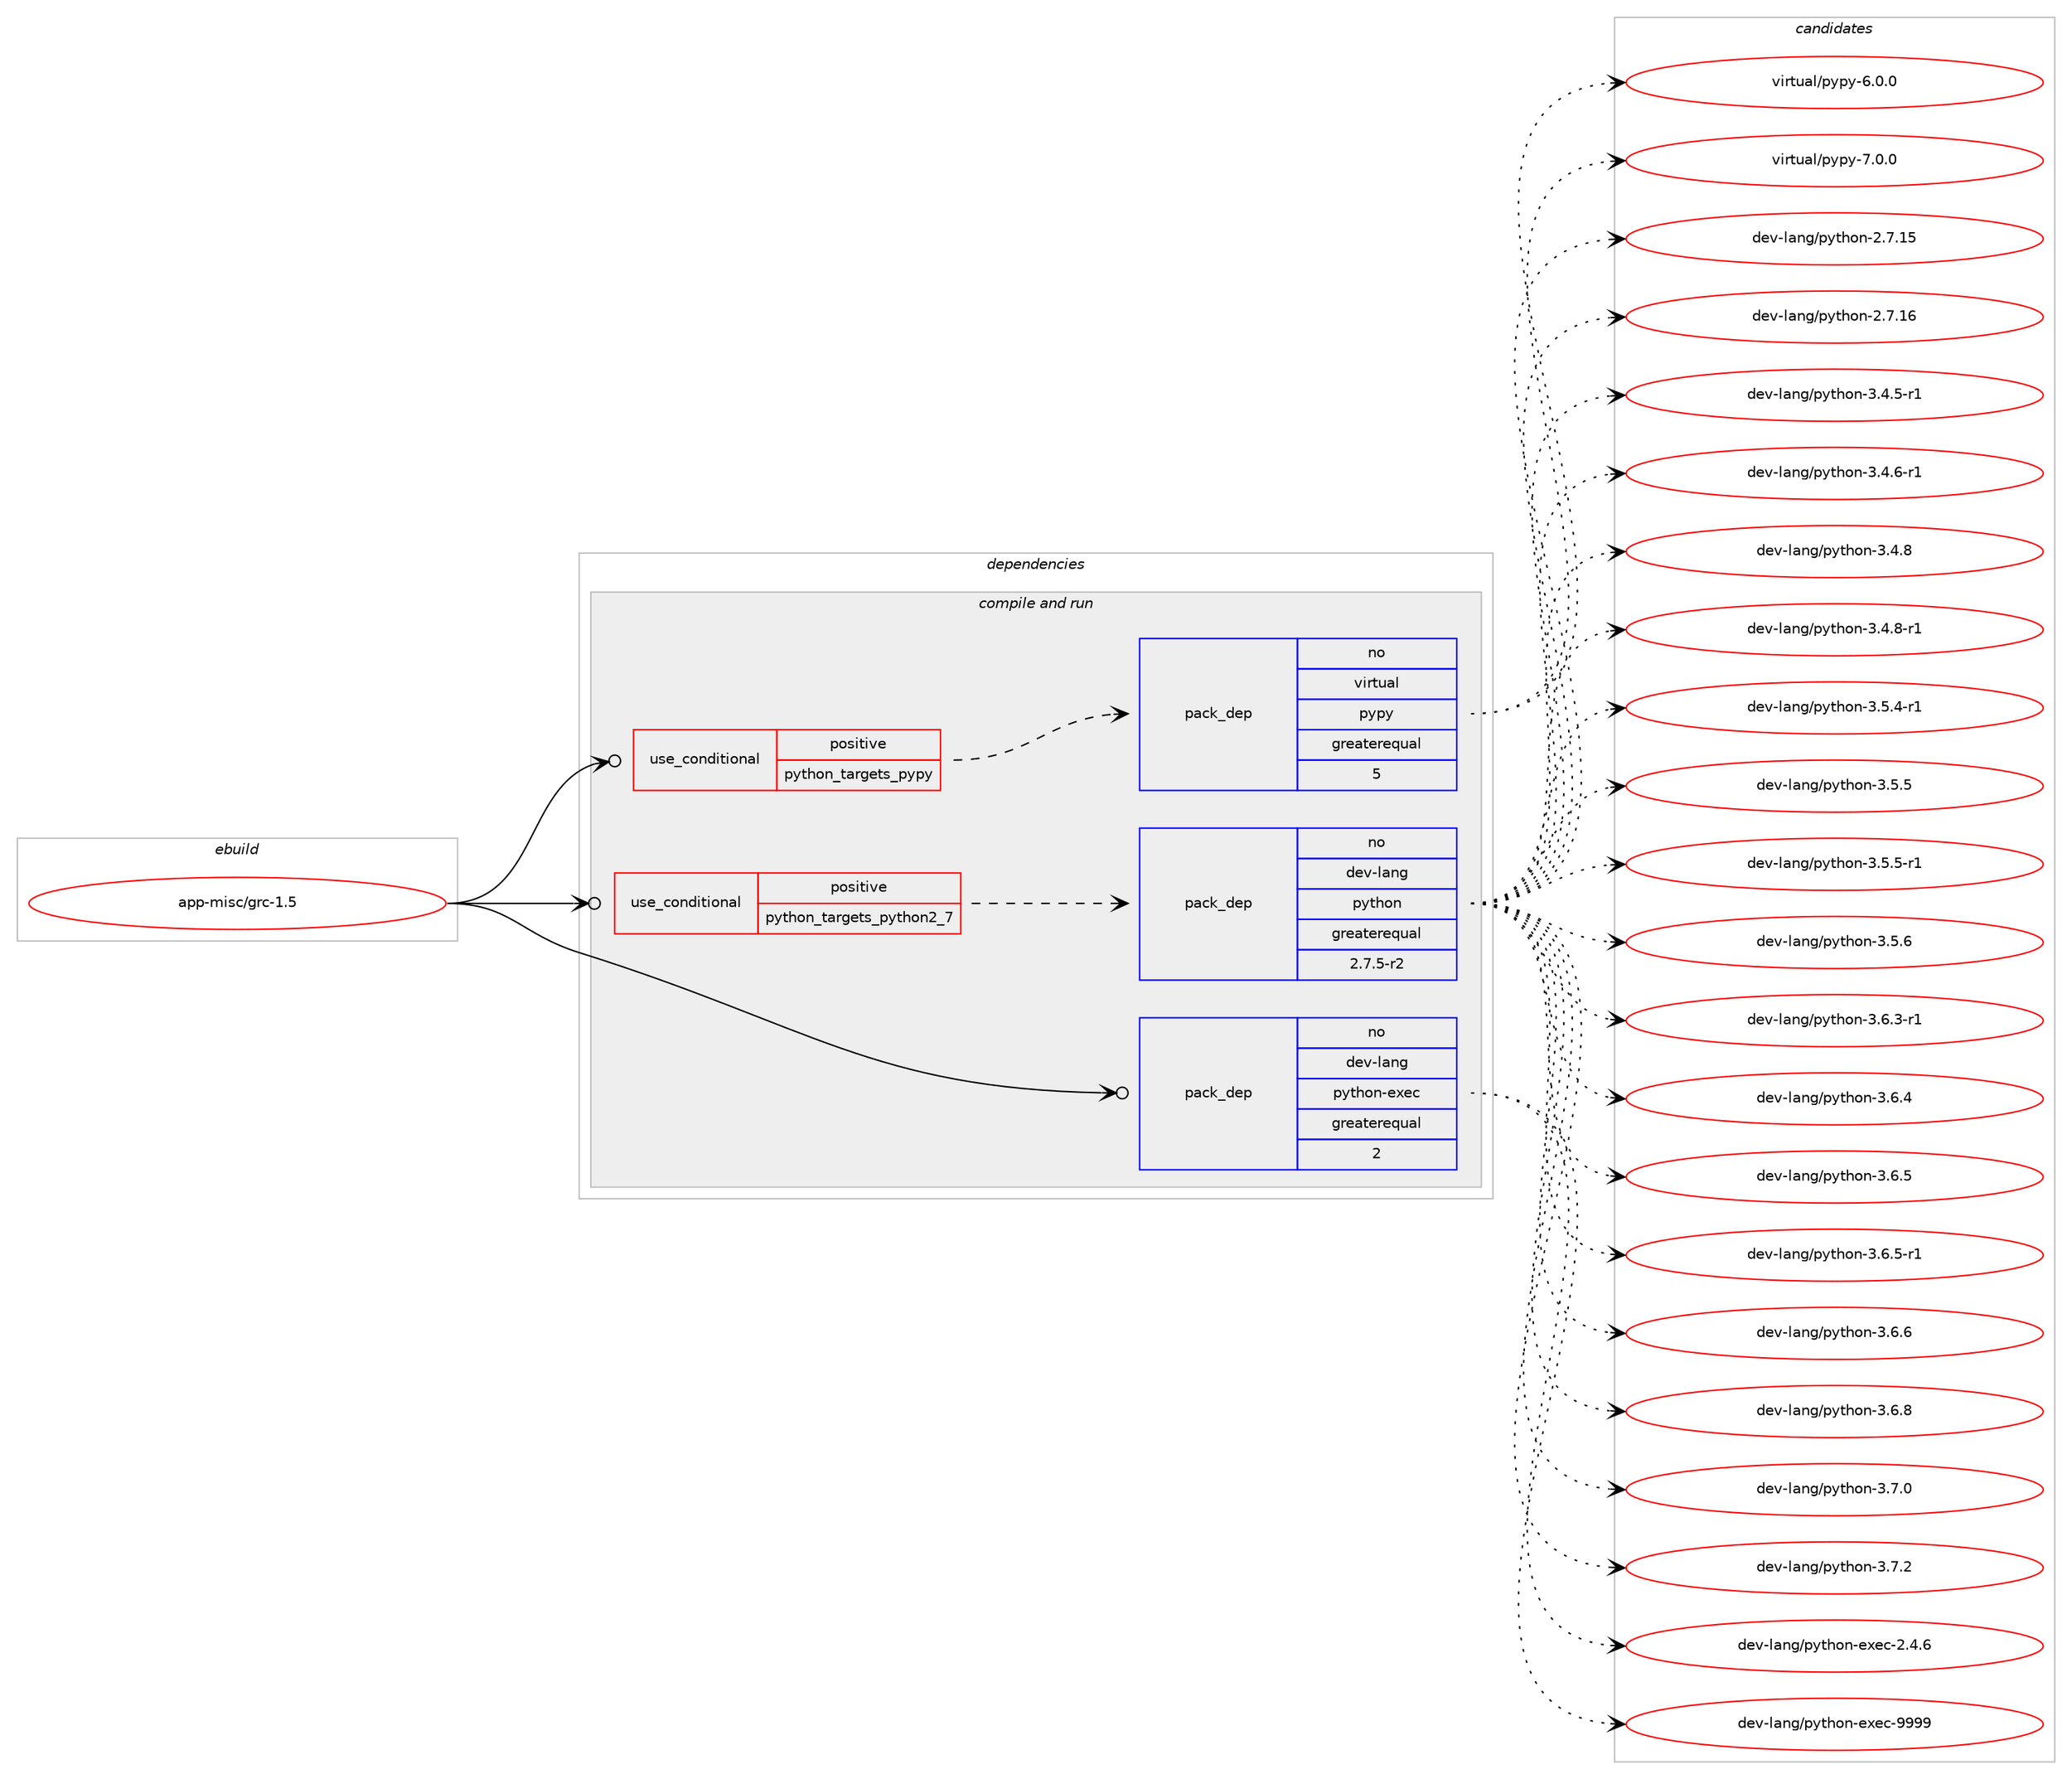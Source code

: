 digraph prolog {

# *************
# Graph options
# *************

newrank=true;
concentrate=true;
compound=true;
graph [rankdir=LR,fontname=Helvetica,fontsize=10,ranksep=1.5];#, ranksep=2.5, nodesep=0.2];
edge  [arrowhead=vee];
node  [fontname=Helvetica,fontsize=10];

# **********
# The ebuild
# **********

subgraph cluster_leftcol {
color=gray;
rank=same;
label=<<i>ebuild</i>>;
id [label="app-misc/grc-1.5", color=red, width=4, href="../app-misc/grc-1.5.svg"];
}

# ****************
# The dependencies
# ****************

subgraph cluster_midcol {
color=gray;
label=<<i>dependencies</i>>;
subgraph cluster_compile {
fillcolor="#eeeeee";
style=filled;
label=<<i>compile</i>>;
}
subgraph cluster_compileandrun {
fillcolor="#eeeeee";
style=filled;
label=<<i>compile and run</i>>;
subgraph cond353334 {
dependency1299149 [label=<<TABLE BORDER="0" CELLBORDER="1" CELLSPACING="0" CELLPADDING="4"><TR><TD ROWSPAN="3" CELLPADDING="10">use_conditional</TD></TR><TR><TD>positive</TD></TR><TR><TD>python_targets_pypy</TD></TR></TABLE>>, shape=none, color=red];
subgraph pack925599 {
dependency1299150 [label=<<TABLE BORDER="0" CELLBORDER="1" CELLSPACING="0" CELLPADDING="4" WIDTH="220"><TR><TD ROWSPAN="6" CELLPADDING="30">pack_dep</TD></TR><TR><TD WIDTH="110">no</TD></TR><TR><TD>virtual</TD></TR><TR><TD>pypy</TD></TR><TR><TD>greaterequal</TD></TR><TR><TD>5</TD></TR></TABLE>>, shape=none, color=blue];
}
dependency1299149:e -> dependency1299150:w [weight=20,style="dashed",arrowhead="vee"];
}
id:e -> dependency1299149:w [weight=20,style="solid",arrowhead="odotvee"];
subgraph cond353335 {
dependency1299151 [label=<<TABLE BORDER="0" CELLBORDER="1" CELLSPACING="0" CELLPADDING="4"><TR><TD ROWSPAN="3" CELLPADDING="10">use_conditional</TD></TR><TR><TD>positive</TD></TR><TR><TD>python_targets_python2_7</TD></TR></TABLE>>, shape=none, color=red];
subgraph pack925600 {
dependency1299152 [label=<<TABLE BORDER="0" CELLBORDER="1" CELLSPACING="0" CELLPADDING="4" WIDTH="220"><TR><TD ROWSPAN="6" CELLPADDING="30">pack_dep</TD></TR><TR><TD WIDTH="110">no</TD></TR><TR><TD>dev-lang</TD></TR><TR><TD>python</TD></TR><TR><TD>greaterequal</TD></TR><TR><TD>2.7.5-r2</TD></TR></TABLE>>, shape=none, color=blue];
}
dependency1299151:e -> dependency1299152:w [weight=20,style="dashed",arrowhead="vee"];
}
id:e -> dependency1299151:w [weight=20,style="solid",arrowhead="odotvee"];
subgraph pack925601 {
dependency1299153 [label=<<TABLE BORDER="0" CELLBORDER="1" CELLSPACING="0" CELLPADDING="4" WIDTH="220"><TR><TD ROWSPAN="6" CELLPADDING="30">pack_dep</TD></TR><TR><TD WIDTH="110">no</TD></TR><TR><TD>dev-lang</TD></TR><TR><TD>python-exec</TD></TR><TR><TD>greaterequal</TD></TR><TR><TD>2</TD></TR></TABLE>>, shape=none, color=blue];
}
id:e -> dependency1299153:w [weight=20,style="solid",arrowhead="odotvee"];
}
subgraph cluster_run {
fillcolor="#eeeeee";
style=filled;
label=<<i>run</i>>;
}
}

# **************
# The candidates
# **************

subgraph cluster_choices {
rank=same;
color=gray;
label=<<i>candidates</i>>;

subgraph choice925599 {
color=black;
nodesep=1;
choice1181051141161179710847112121112121455446484648 [label="virtual/pypy-6.0.0", color=red, width=4,href="../virtual/pypy-6.0.0.svg"];
choice1181051141161179710847112121112121455546484648 [label="virtual/pypy-7.0.0", color=red, width=4,href="../virtual/pypy-7.0.0.svg"];
dependency1299150:e -> choice1181051141161179710847112121112121455446484648:w [style=dotted,weight="100"];
dependency1299150:e -> choice1181051141161179710847112121112121455546484648:w [style=dotted,weight="100"];
}
subgraph choice925600 {
color=black;
nodesep=1;
choice10010111845108971101034711212111610411111045504655464953 [label="dev-lang/python-2.7.15", color=red, width=4,href="../dev-lang/python-2.7.15.svg"];
choice10010111845108971101034711212111610411111045504655464954 [label="dev-lang/python-2.7.16", color=red, width=4,href="../dev-lang/python-2.7.16.svg"];
choice1001011184510897110103471121211161041111104551465246534511449 [label="dev-lang/python-3.4.5-r1", color=red, width=4,href="../dev-lang/python-3.4.5-r1.svg"];
choice1001011184510897110103471121211161041111104551465246544511449 [label="dev-lang/python-3.4.6-r1", color=red, width=4,href="../dev-lang/python-3.4.6-r1.svg"];
choice100101118451089711010347112121116104111110455146524656 [label="dev-lang/python-3.4.8", color=red, width=4,href="../dev-lang/python-3.4.8.svg"];
choice1001011184510897110103471121211161041111104551465246564511449 [label="dev-lang/python-3.4.8-r1", color=red, width=4,href="../dev-lang/python-3.4.8-r1.svg"];
choice1001011184510897110103471121211161041111104551465346524511449 [label="dev-lang/python-3.5.4-r1", color=red, width=4,href="../dev-lang/python-3.5.4-r1.svg"];
choice100101118451089711010347112121116104111110455146534653 [label="dev-lang/python-3.5.5", color=red, width=4,href="../dev-lang/python-3.5.5.svg"];
choice1001011184510897110103471121211161041111104551465346534511449 [label="dev-lang/python-3.5.5-r1", color=red, width=4,href="../dev-lang/python-3.5.5-r1.svg"];
choice100101118451089711010347112121116104111110455146534654 [label="dev-lang/python-3.5.6", color=red, width=4,href="../dev-lang/python-3.5.6.svg"];
choice1001011184510897110103471121211161041111104551465446514511449 [label="dev-lang/python-3.6.3-r1", color=red, width=4,href="../dev-lang/python-3.6.3-r1.svg"];
choice100101118451089711010347112121116104111110455146544652 [label="dev-lang/python-3.6.4", color=red, width=4,href="../dev-lang/python-3.6.4.svg"];
choice100101118451089711010347112121116104111110455146544653 [label="dev-lang/python-3.6.5", color=red, width=4,href="../dev-lang/python-3.6.5.svg"];
choice1001011184510897110103471121211161041111104551465446534511449 [label="dev-lang/python-3.6.5-r1", color=red, width=4,href="../dev-lang/python-3.6.5-r1.svg"];
choice100101118451089711010347112121116104111110455146544654 [label="dev-lang/python-3.6.6", color=red, width=4,href="../dev-lang/python-3.6.6.svg"];
choice100101118451089711010347112121116104111110455146544656 [label="dev-lang/python-3.6.8", color=red, width=4,href="../dev-lang/python-3.6.8.svg"];
choice100101118451089711010347112121116104111110455146554648 [label="dev-lang/python-3.7.0", color=red, width=4,href="../dev-lang/python-3.7.0.svg"];
choice100101118451089711010347112121116104111110455146554650 [label="dev-lang/python-3.7.2", color=red, width=4,href="../dev-lang/python-3.7.2.svg"];
dependency1299152:e -> choice10010111845108971101034711212111610411111045504655464953:w [style=dotted,weight="100"];
dependency1299152:e -> choice10010111845108971101034711212111610411111045504655464954:w [style=dotted,weight="100"];
dependency1299152:e -> choice1001011184510897110103471121211161041111104551465246534511449:w [style=dotted,weight="100"];
dependency1299152:e -> choice1001011184510897110103471121211161041111104551465246544511449:w [style=dotted,weight="100"];
dependency1299152:e -> choice100101118451089711010347112121116104111110455146524656:w [style=dotted,weight="100"];
dependency1299152:e -> choice1001011184510897110103471121211161041111104551465246564511449:w [style=dotted,weight="100"];
dependency1299152:e -> choice1001011184510897110103471121211161041111104551465346524511449:w [style=dotted,weight="100"];
dependency1299152:e -> choice100101118451089711010347112121116104111110455146534653:w [style=dotted,weight="100"];
dependency1299152:e -> choice1001011184510897110103471121211161041111104551465346534511449:w [style=dotted,weight="100"];
dependency1299152:e -> choice100101118451089711010347112121116104111110455146534654:w [style=dotted,weight="100"];
dependency1299152:e -> choice1001011184510897110103471121211161041111104551465446514511449:w [style=dotted,weight="100"];
dependency1299152:e -> choice100101118451089711010347112121116104111110455146544652:w [style=dotted,weight="100"];
dependency1299152:e -> choice100101118451089711010347112121116104111110455146544653:w [style=dotted,weight="100"];
dependency1299152:e -> choice1001011184510897110103471121211161041111104551465446534511449:w [style=dotted,weight="100"];
dependency1299152:e -> choice100101118451089711010347112121116104111110455146544654:w [style=dotted,weight="100"];
dependency1299152:e -> choice100101118451089711010347112121116104111110455146544656:w [style=dotted,weight="100"];
dependency1299152:e -> choice100101118451089711010347112121116104111110455146554648:w [style=dotted,weight="100"];
dependency1299152:e -> choice100101118451089711010347112121116104111110455146554650:w [style=dotted,weight="100"];
}
subgraph choice925601 {
color=black;
nodesep=1;
choice1001011184510897110103471121211161041111104510112010199455046524654 [label="dev-lang/python-exec-2.4.6", color=red, width=4,href="../dev-lang/python-exec-2.4.6.svg"];
choice10010111845108971101034711212111610411111045101120101994557575757 [label="dev-lang/python-exec-9999", color=red, width=4,href="../dev-lang/python-exec-9999.svg"];
dependency1299153:e -> choice1001011184510897110103471121211161041111104510112010199455046524654:w [style=dotted,weight="100"];
dependency1299153:e -> choice10010111845108971101034711212111610411111045101120101994557575757:w [style=dotted,weight="100"];
}
}

}
